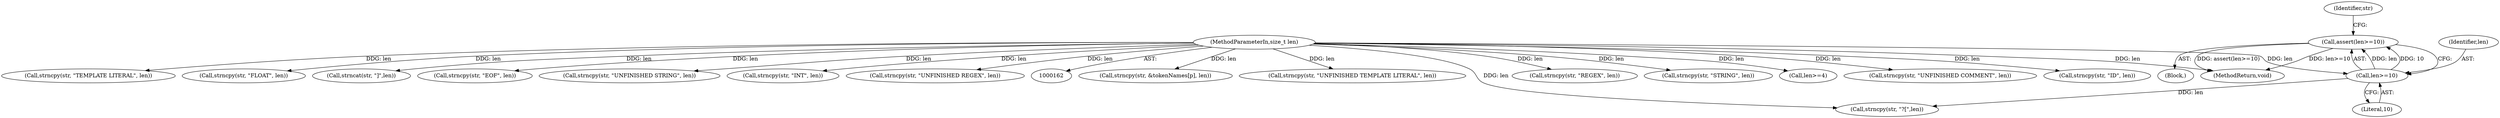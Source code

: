 digraph "0_Espruino_0a7619875bf79877907205f6bee08465b89ff10b_0@API" {
"1000329" [label="(Call,assert(len>=10))"];
"1000330" [label="(Call,len>=10)"];
"1000165" [label="(MethodParameterIn,size_t len)"];
"1000331" [label="(Identifier,len)"];
"1000321" [label="(Call,strncpy(str, &tokenNames[p], len))"];
"1000249" [label="(Call,strncpy(str, \"UNFINISHED TEMPLATE LITERAL\", len))"];
"1000333" [label="(Call,strncpy(str, \"?[\",len))"];
"1000334" [label="(Identifier,str)"];
"1000255" [label="(Call,strncpy(str, \"REGEX\", len))"];
"1000231" [label="(Call,strncpy(str, \"STRING\", len))"];
"1000166" [label="(Block,)"];
"1000177" [label="(Call,len>=4)"];
"1000267" [label="(Call,strncpy(str, \"UNFINISHED COMMENT\", len))"];
"1000213" [label="(Call,strncpy(str, \"ID\", len))"];
"1000165" [label="(MethodParameterIn,size_t len)"];
"1000243" [label="(Call,strncpy(str, \"TEMPLATE LITERAL\", len))"];
"1000225" [label="(Call,strncpy(str, \"FLOAT\", len))"];
"1000344" [label="(Call,strncat(str, \"]\",len))"];
"1000207" [label="(Call,strncpy(str, \"EOF\", len))"];
"1000332" [label="(Literal,10)"];
"1000330" [label="(Call,len>=10)"];
"1000348" [label="(MethodReturn,void)"];
"1000237" [label="(Call,strncpy(str, \"UNFINISHED STRING\", len))"];
"1000329" [label="(Call,assert(len>=10))"];
"1000219" [label="(Call,strncpy(str, \"INT\", len))"];
"1000261" [label="(Call,strncpy(str, \"UNFINISHED REGEX\", len))"];
"1000329" -> "1000166"  [label="AST: "];
"1000329" -> "1000330"  [label="CFG: "];
"1000330" -> "1000329"  [label="AST: "];
"1000334" -> "1000329"  [label="CFG: "];
"1000329" -> "1000348"  [label="DDG: assert(len>=10)"];
"1000329" -> "1000348"  [label="DDG: len>=10"];
"1000330" -> "1000329"  [label="DDG: len"];
"1000330" -> "1000329"  [label="DDG: 10"];
"1000330" -> "1000332"  [label="CFG: "];
"1000331" -> "1000330"  [label="AST: "];
"1000332" -> "1000330"  [label="AST: "];
"1000165" -> "1000330"  [label="DDG: len"];
"1000330" -> "1000333"  [label="DDG: len"];
"1000165" -> "1000162"  [label="AST: "];
"1000165" -> "1000348"  [label="DDG: len"];
"1000165" -> "1000177"  [label="DDG: len"];
"1000165" -> "1000207"  [label="DDG: len"];
"1000165" -> "1000213"  [label="DDG: len"];
"1000165" -> "1000219"  [label="DDG: len"];
"1000165" -> "1000225"  [label="DDG: len"];
"1000165" -> "1000231"  [label="DDG: len"];
"1000165" -> "1000237"  [label="DDG: len"];
"1000165" -> "1000243"  [label="DDG: len"];
"1000165" -> "1000249"  [label="DDG: len"];
"1000165" -> "1000255"  [label="DDG: len"];
"1000165" -> "1000261"  [label="DDG: len"];
"1000165" -> "1000267"  [label="DDG: len"];
"1000165" -> "1000321"  [label="DDG: len"];
"1000165" -> "1000333"  [label="DDG: len"];
"1000165" -> "1000344"  [label="DDG: len"];
}
